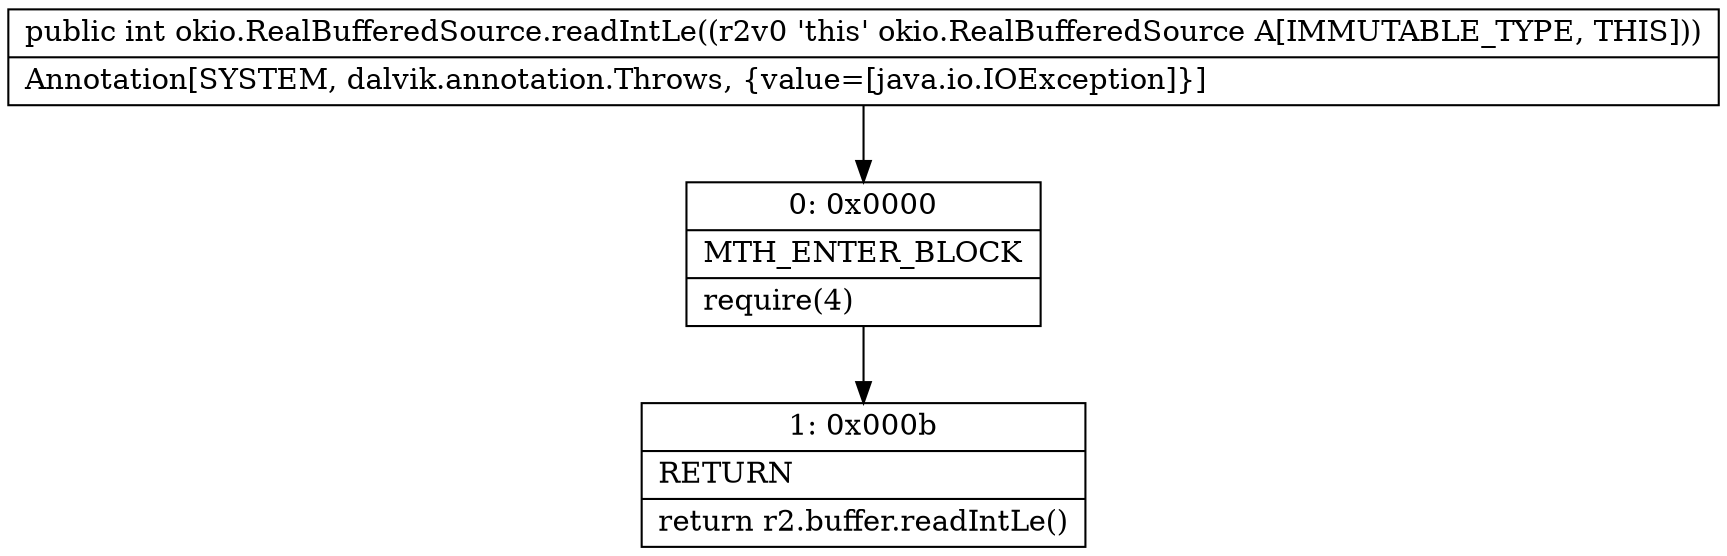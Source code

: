 digraph "CFG forokio.RealBufferedSource.readIntLe()I" {
Node_0 [shape=record,label="{0\:\ 0x0000|MTH_ENTER_BLOCK\l|require(4)\l}"];
Node_1 [shape=record,label="{1\:\ 0x000b|RETURN\l|return r2.buffer.readIntLe()\l}"];
MethodNode[shape=record,label="{public int okio.RealBufferedSource.readIntLe((r2v0 'this' okio.RealBufferedSource A[IMMUTABLE_TYPE, THIS]))  | Annotation[SYSTEM, dalvik.annotation.Throws, \{value=[java.io.IOException]\}]\l}"];
MethodNode -> Node_0;
Node_0 -> Node_1;
}

